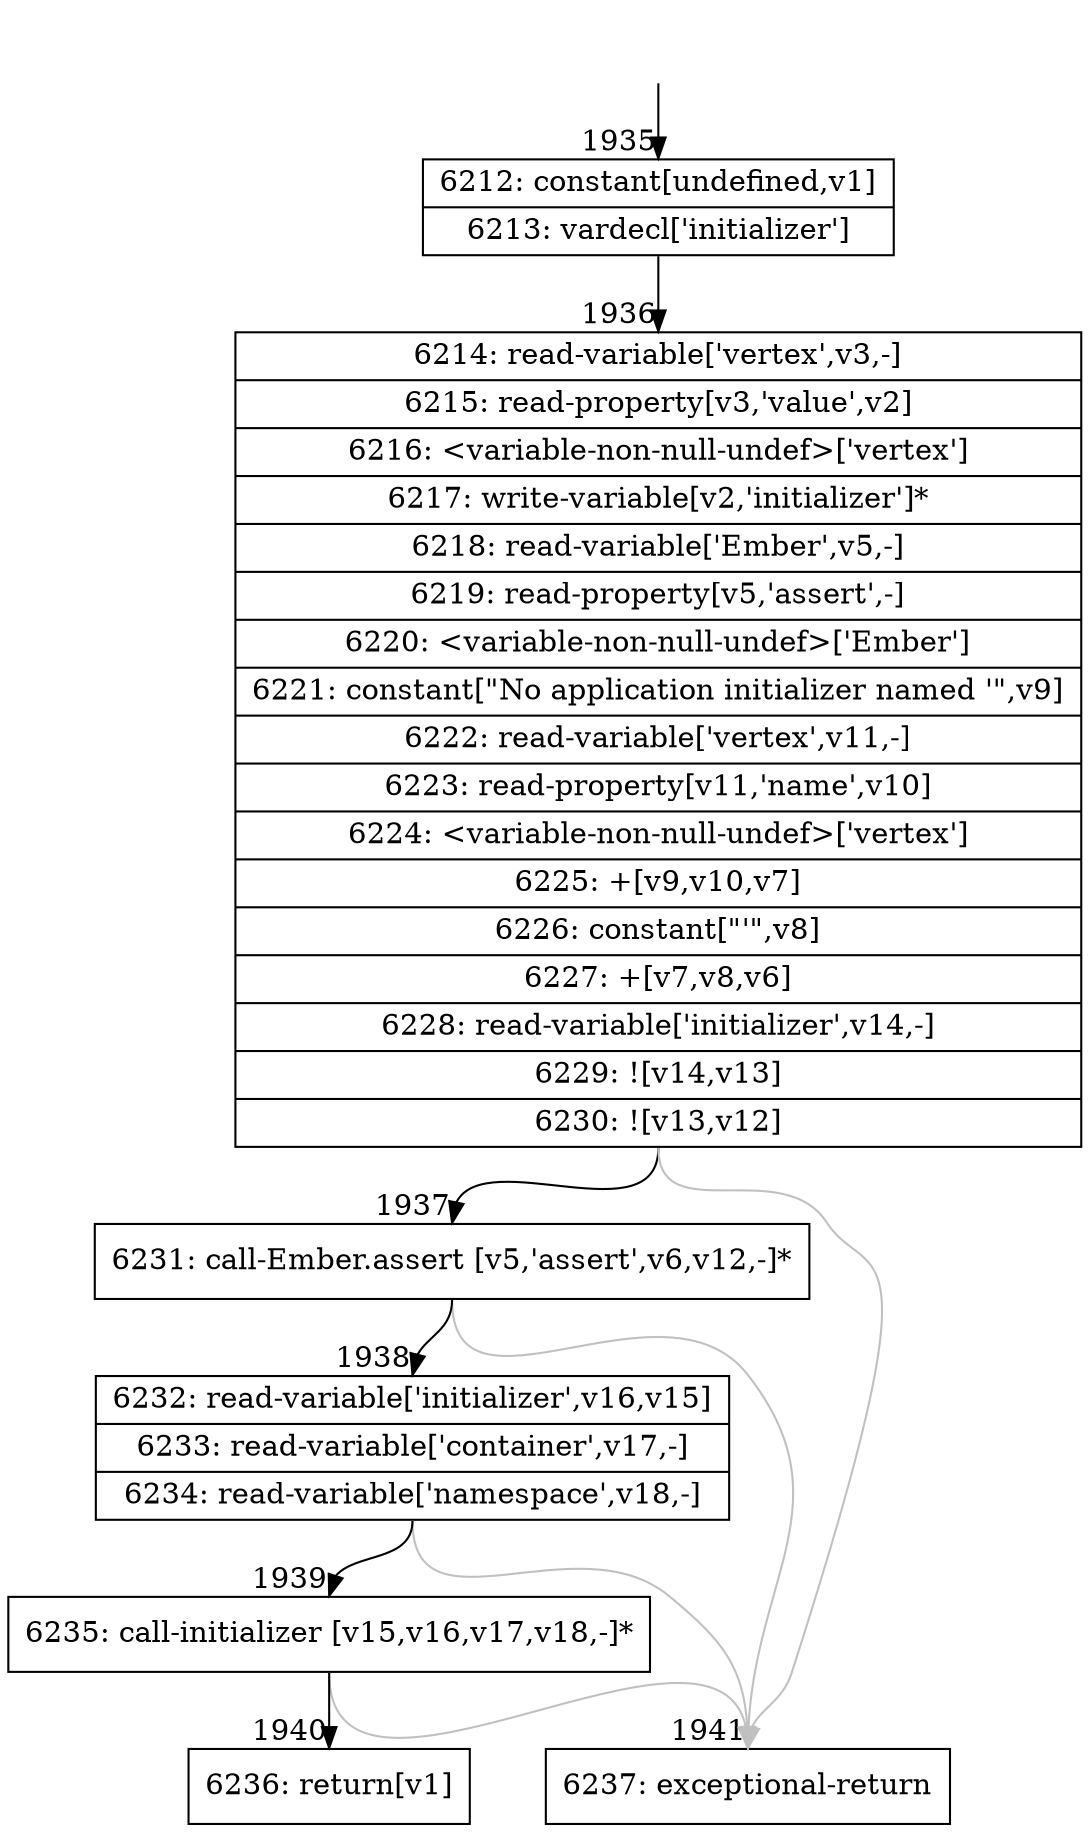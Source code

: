 digraph {
rankdir="TD"
BB_entry150[shape=none,label=""];
BB_entry150 -> BB1935 [tailport=s, headport=n, headlabel="    1935"]
BB1935 [shape=record label="{6212: constant[undefined,v1]|6213: vardecl['initializer']}" ] 
BB1935 -> BB1936 [tailport=s, headport=n, headlabel="      1936"]
BB1936 [shape=record label="{6214: read-variable['vertex',v3,-]|6215: read-property[v3,'value',v2]|6216: \<variable-non-null-undef\>['vertex']|6217: write-variable[v2,'initializer']*|6218: read-variable['Ember',v5,-]|6219: read-property[v5,'assert',-]|6220: \<variable-non-null-undef\>['Ember']|6221: constant[\"No application initializer named '\",v9]|6222: read-variable['vertex',v11,-]|6223: read-property[v11,'name',v10]|6224: \<variable-non-null-undef\>['vertex']|6225: +[v9,v10,v7]|6226: constant[\"'\",v8]|6227: +[v7,v8,v6]|6228: read-variable['initializer',v14,-]|6229: ![v14,v13]|6230: ![v13,v12]}" ] 
BB1936 -> BB1937 [tailport=s, headport=n, headlabel="      1937"]
BB1936 -> BB1941 [tailport=s, headport=n, color=gray, headlabel="      1941"]
BB1937 [shape=record label="{6231: call-Ember.assert [v5,'assert',v6,v12,-]*}" ] 
BB1937 -> BB1938 [tailport=s, headport=n, headlabel="      1938"]
BB1937 -> BB1941 [tailport=s, headport=n, color=gray]
BB1938 [shape=record label="{6232: read-variable['initializer',v16,v15]|6233: read-variable['container',v17,-]|6234: read-variable['namespace',v18,-]}" ] 
BB1938 -> BB1939 [tailport=s, headport=n, headlabel="      1939"]
BB1938 -> BB1941 [tailport=s, headport=n, color=gray]
BB1939 [shape=record label="{6235: call-initializer [v15,v16,v17,v18,-]*}" ] 
BB1939 -> BB1940 [tailport=s, headport=n, headlabel="      1940"]
BB1939 -> BB1941 [tailport=s, headport=n, color=gray]
BB1940 [shape=record label="{6236: return[v1]}" ] 
BB1941 [shape=record label="{6237: exceptional-return}" ] 
//#$~ 3110
}
